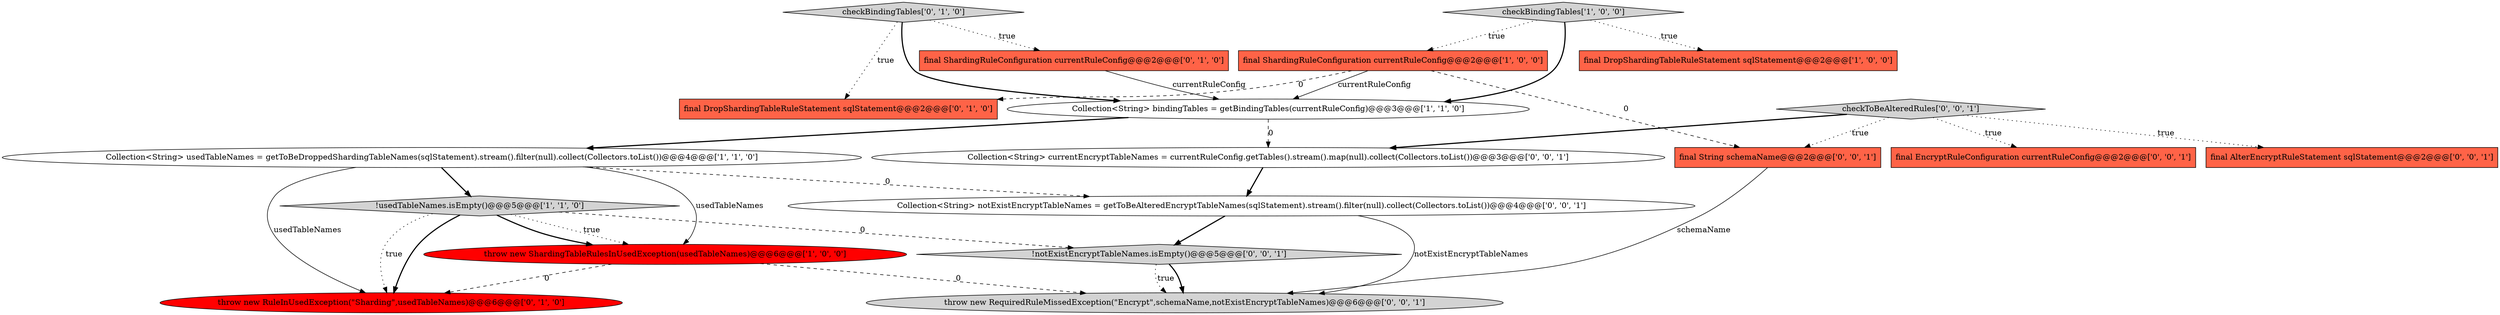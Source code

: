 digraph {
6 [style = filled, label = "final ShardingRuleConfiguration currentRuleConfig@@@2@@@['1', '0', '0']", fillcolor = tomato, shape = box image = "AAA1AAABBB1BBB"];
9 [style = filled, label = "throw new RuleInUsedException(\"Sharding\",usedTableNames)@@@6@@@['0', '1', '0']", fillcolor = red, shape = ellipse image = "AAA1AAABBB2BBB"];
5 [style = filled, label = "Collection<String> usedTableNames = getToBeDroppedShardingTableNames(sqlStatement).stream().filter(null).collect(Collectors.toList())@@@4@@@['1', '1', '0']", fillcolor = white, shape = ellipse image = "AAA0AAABBB1BBB"];
15 [style = filled, label = "throw new RequiredRuleMissedException(\"Encrypt\",schemaName,notExistEncryptTableNames)@@@6@@@['0', '0', '1']", fillcolor = lightgray, shape = ellipse image = "AAA0AAABBB3BBB"];
1 [style = filled, label = "!usedTableNames.isEmpty()@@@5@@@['1', '1', '0']", fillcolor = lightgray, shape = diamond image = "AAA0AAABBB1BBB"];
8 [style = filled, label = "checkBindingTables['0', '1', '0']", fillcolor = lightgray, shape = diamond image = "AAA0AAABBB2BBB"];
17 [style = filled, label = "final String schemaName@@@2@@@['0', '0', '1']", fillcolor = tomato, shape = box image = "AAA0AAABBB3BBB"];
0 [style = filled, label = "Collection<String> bindingTables = getBindingTables(currentRuleConfig)@@@3@@@['1', '1', '0']", fillcolor = white, shape = ellipse image = "AAA0AAABBB1BBB"];
10 [style = filled, label = "final DropShardingTableRuleStatement sqlStatement@@@2@@@['0', '1', '0']", fillcolor = tomato, shape = box image = "AAA1AAABBB2BBB"];
18 [style = filled, label = "!notExistEncryptTableNames.isEmpty()@@@5@@@['0', '0', '1']", fillcolor = lightgray, shape = diamond image = "AAA0AAABBB3BBB"];
4 [style = filled, label = "final DropShardingTableRuleStatement sqlStatement@@@2@@@['1', '0', '0']", fillcolor = tomato, shape = box image = "AAA0AAABBB1BBB"];
7 [style = filled, label = "final ShardingRuleConfiguration currentRuleConfig@@@2@@@['0', '1', '0']", fillcolor = tomato, shape = box image = "AAA0AAABBB2BBB"];
13 [style = filled, label = "checkToBeAlteredRules['0', '0', '1']", fillcolor = lightgray, shape = diamond image = "AAA0AAABBB3BBB"];
12 [style = filled, label = "Collection<String> notExistEncryptTableNames = getToBeAlteredEncryptTableNames(sqlStatement).stream().filter(null).collect(Collectors.toList())@@@4@@@['0', '0', '1']", fillcolor = white, shape = ellipse image = "AAA0AAABBB3BBB"];
14 [style = filled, label = "final EncryptRuleConfiguration currentRuleConfig@@@2@@@['0', '0', '1']", fillcolor = tomato, shape = box image = "AAA0AAABBB3BBB"];
2 [style = filled, label = "throw new ShardingTableRulesInUsedException(usedTableNames)@@@6@@@['1', '0', '0']", fillcolor = red, shape = ellipse image = "AAA1AAABBB1BBB"];
16 [style = filled, label = "Collection<String> currentEncryptTableNames = currentRuleConfig.getTables().stream().map(null).collect(Collectors.toList())@@@3@@@['0', '0', '1']", fillcolor = white, shape = ellipse image = "AAA0AAABBB3BBB"];
11 [style = filled, label = "final AlterEncryptRuleStatement sqlStatement@@@2@@@['0', '0', '1']", fillcolor = tomato, shape = box image = "AAA0AAABBB3BBB"];
3 [style = filled, label = "checkBindingTables['1', '0', '0']", fillcolor = lightgray, shape = diamond image = "AAA0AAABBB1BBB"];
17->15 [style = solid, label="schemaName"];
13->17 [style = dotted, label="true"];
5->12 [style = dashed, label="0"];
5->9 [style = solid, label="usedTableNames"];
18->15 [style = bold, label=""];
18->15 [style = dotted, label="true"];
0->16 [style = dashed, label="0"];
3->4 [style = dotted, label="true"];
8->7 [style = dotted, label="true"];
6->17 [style = dashed, label="0"];
1->18 [style = dashed, label="0"];
7->0 [style = solid, label="currentRuleConfig"];
8->10 [style = dotted, label="true"];
3->6 [style = dotted, label="true"];
13->16 [style = bold, label=""];
1->9 [style = bold, label=""];
3->0 [style = bold, label=""];
6->10 [style = dashed, label="0"];
2->15 [style = dashed, label="0"];
8->0 [style = bold, label=""];
5->1 [style = bold, label=""];
2->9 [style = dashed, label="0"];
1->9 [style = dotted, label="true"];
12->18 [style = bold, label=""];
13->11 [style = dotted, label="true"];
1->2 [style = bold, label=""];
12->15 [style = solid, label="notExistEncryptTableNames"];
1->2 [style = dotted, label="true"];
13->14 [style = dotted, label="true"];
6->0 [style = solid, label="currentRuleConfig"];
16->12 [style = bold, label=""];
5->2 [style = solid, label="usedTableNames"];
0->5 [style = bold, label=""];
}
